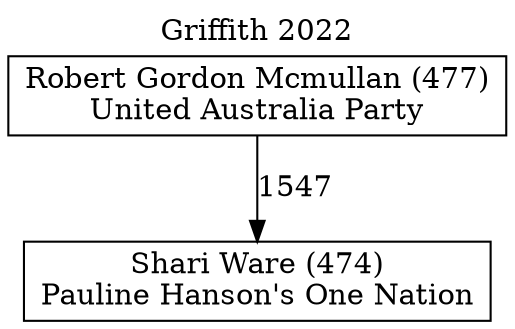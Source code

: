 // House preference flow
digraph "Shari Ware (474)_Griffith_2022" {
	graph [label="Griffith 2022" labelloc=t mclimit=10]
	node [shape=box]
	"Shari Ware (474)" [label="Shari Ware (474)
Pauline Hanson's One Nation"]
	"Robert Gordon Mcmullan (477)" [label="Robert Gordon Mcmullan (477)
United Australia Party"]
	"Robert Gordon Mcmullan (477)" -> "Shari Ware (474)" [label=1547]
}
